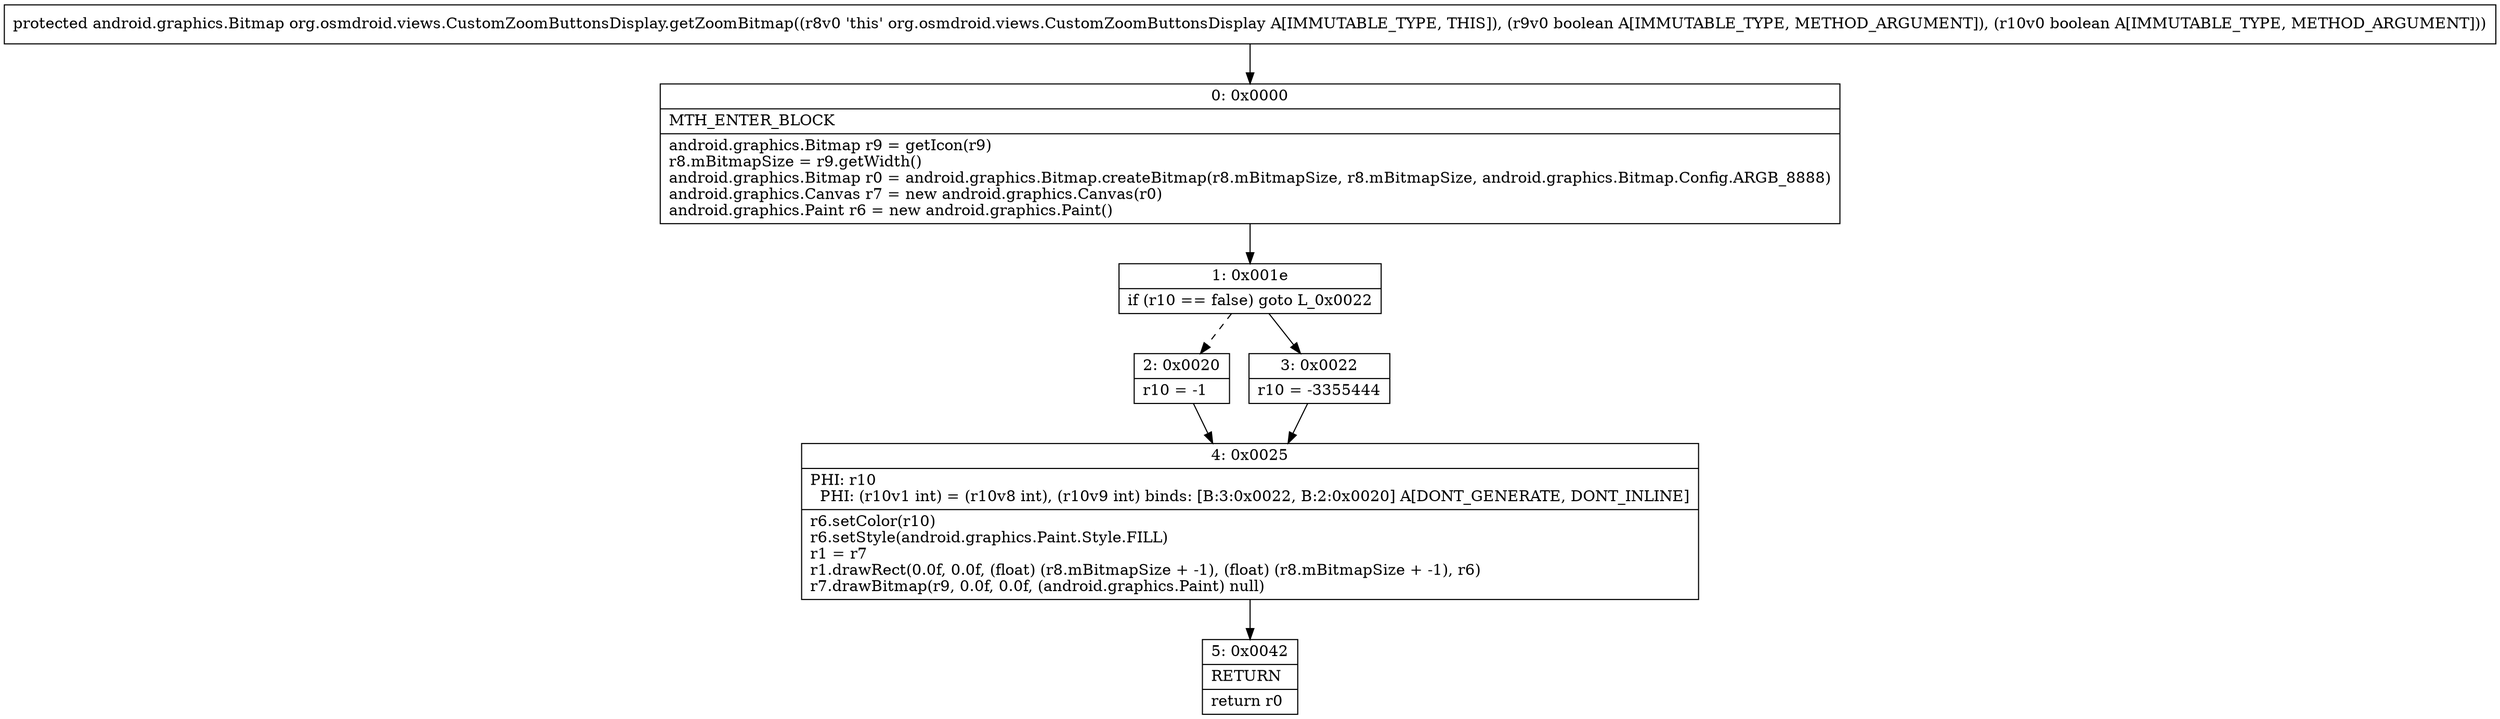 digraph "CFG fororg.osmdroid.views.CustomZoomButtonsDisplay.getZoomBitmap(ZZ)Landroid\/graphics\/Bitmap;" {
Node_0 [shape=record,label="{0\:\ 0x0000|MTH_ENTER_BLOCK\l|android.graphics.Bitmap r9 = getIcon(r9)\lr8.mBitmapSize = r9.getWidth()\landroid.graphics.Bitmap r0 = android.graphics.Bitmap.createBitmap(r8.mBitmapSize, r8.mBitmapSize, android.graphics.Bitmap.Config.ARGB_8888)\landroid.graphics.Canvas r7 = new android.graphics.Canvas(r0)\landroid.graphics.Paint r6 = new android.graphics.Paint()\l}"];
Node_1 [shape=record,label="{1\:\ 0x001e|if (r10 == false) goto L_0x0022\l}"];
Node_2 [shape=record,label="{2\:\ 0x0020|r10 = \-1\l}"];
Node_3 [shape=record,label="{3\:\ 0x0022|r10 = \-3355444\l}"];
Node_4 [shape=record,label="{4\:\ 0x0025|PHI: r10 \l  PHI: (r10v1 int) = (r10v8 int), (r10v9 int) binds: [B:3:0x0022, B:2:0x0020] A[DONT_GENERATE, DONT_INLINE]\l|r6.setColor(r10)\lr6.setStyle(android.graphics.Paint.Style.FILL)\lr1 = r7\lr1.drawRect(0.0f, 0.0f, (float) (r8.mBitmapSize + \-1), (float) (r8.mBitmapSize + \-1), r6)\lr7.drawBitmap(r9, 0.0f, 0.0f, (android.graphics.Paint) null)\l}"];
Node_5 [shape=record,label="{5\:\ 0x0042|RETURN\l|return r0\l}"];
MethodNode[shape=record,label="{protected android.graphics.Bitmap org.osmdroid.views.CustomZoomButtonsDisplay.getZoomBitmap((r8v0 'this' org.osmdroid.views.CustomZoomButtonsDisplay A[IMMUTABLE_TYPE, THIS]), (r9v0 boolean A[IMMUTABLE_TYPE, METHOD_ARGUMENT]), (r10v0 boolean A[IMMUTABLE_TYPE, METHOD_ARGUMENT])) }"];
MethodNode -> Node_0;
Node_0 -> Node_1;
Node_1 -> Node_2[style=dashed];
Node_1 -> Node_3;
Node_2 -> Node_4;
Node_3 -> Node_4;
Node_4 -> Node_5;
}

